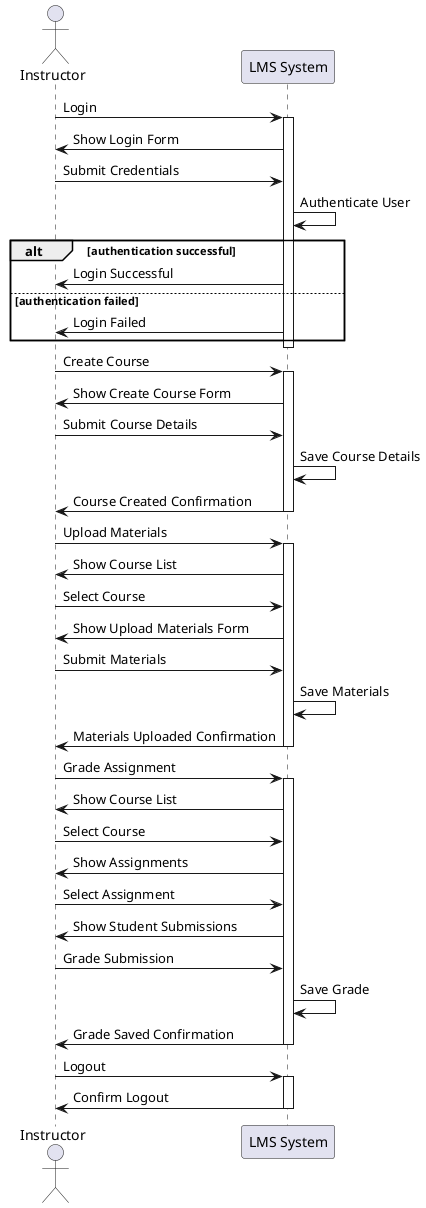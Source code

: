 @startuml

actor Instructor
participant "LMS System" as LMS

Instructor -> LMS: Login
activate LMS
LMS -> Instructor: Show Login Form
Instructor -> LMS: Submit Credentials
LMS -> LMS: Authenticate User
alt authentication successful
    LMS -> Instructor: Login Successful
else authentication failed
    LMS -> Instructor: Login Failed
end
deactivate LMS

Instructor -> LMS: Create Course
activate LMS
LMS -> Instructor: Show Create Course Form
Instructor -> LMS: Submit Course Details
LMS -> LMS: Save Course Details
LMS -> Instructor: Course Created Confirmation
deactivate LMS

Instructor -> LMS: Upload Materials
activate LMS
LMS -> Instructor: Show Course List
Instructor -> LMS: Select Course
LMS -> Instructor: Show Upload Materials Form
Instructor -> LMS: Submit Materials
LMS -> LMS: Save Materials
LMS -> Instructor: Materials Uploaded Confirmation
deactivate LMS

Instructor -> LMS: Grade Assignment
activate LMS
LMS -> Instructor: Show Course List
Instructor -> LMS: Select Course
LMS -> Instructor: Show Assignments
Instructor -> LMS: Select Assignment
LMS -> Instructor: Show Student Submissions
Instructor -> LMS: Grade Submission
LMS -> LMS: Save Grade
LMS -> Instructor: Grade Saved Confirmation
deactivate LMS

Instructor -> LMS: Logout
activate LMS
LMS -> Instructor: Confirm Logout
deactivate LMS

@enduml

